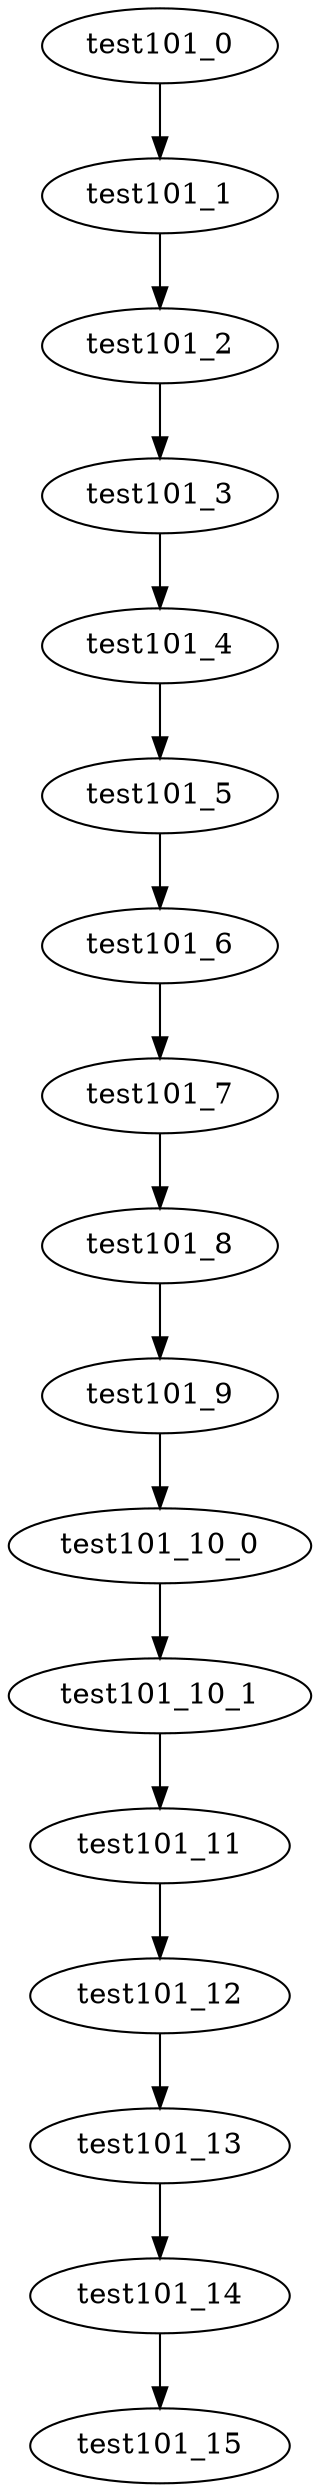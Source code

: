 digraph G {
test101_0->test101_1;
test101_1->test101_2;
test101_2->test101_3;
test101_3->test101_4;
test101_4->test101_5;
test101_5->test101_6;
test101_6->test101_7;
test101_7->test101_8;
test101_8->test101_9;
test101_9->test101_10_0;
test101_10_0->test101_10_1;
test101_10_1->test101_11;
test101_11->test101_12;
test101_12->test101_13;
test101_13->test101_14;
test101_14->test101_15;

}
